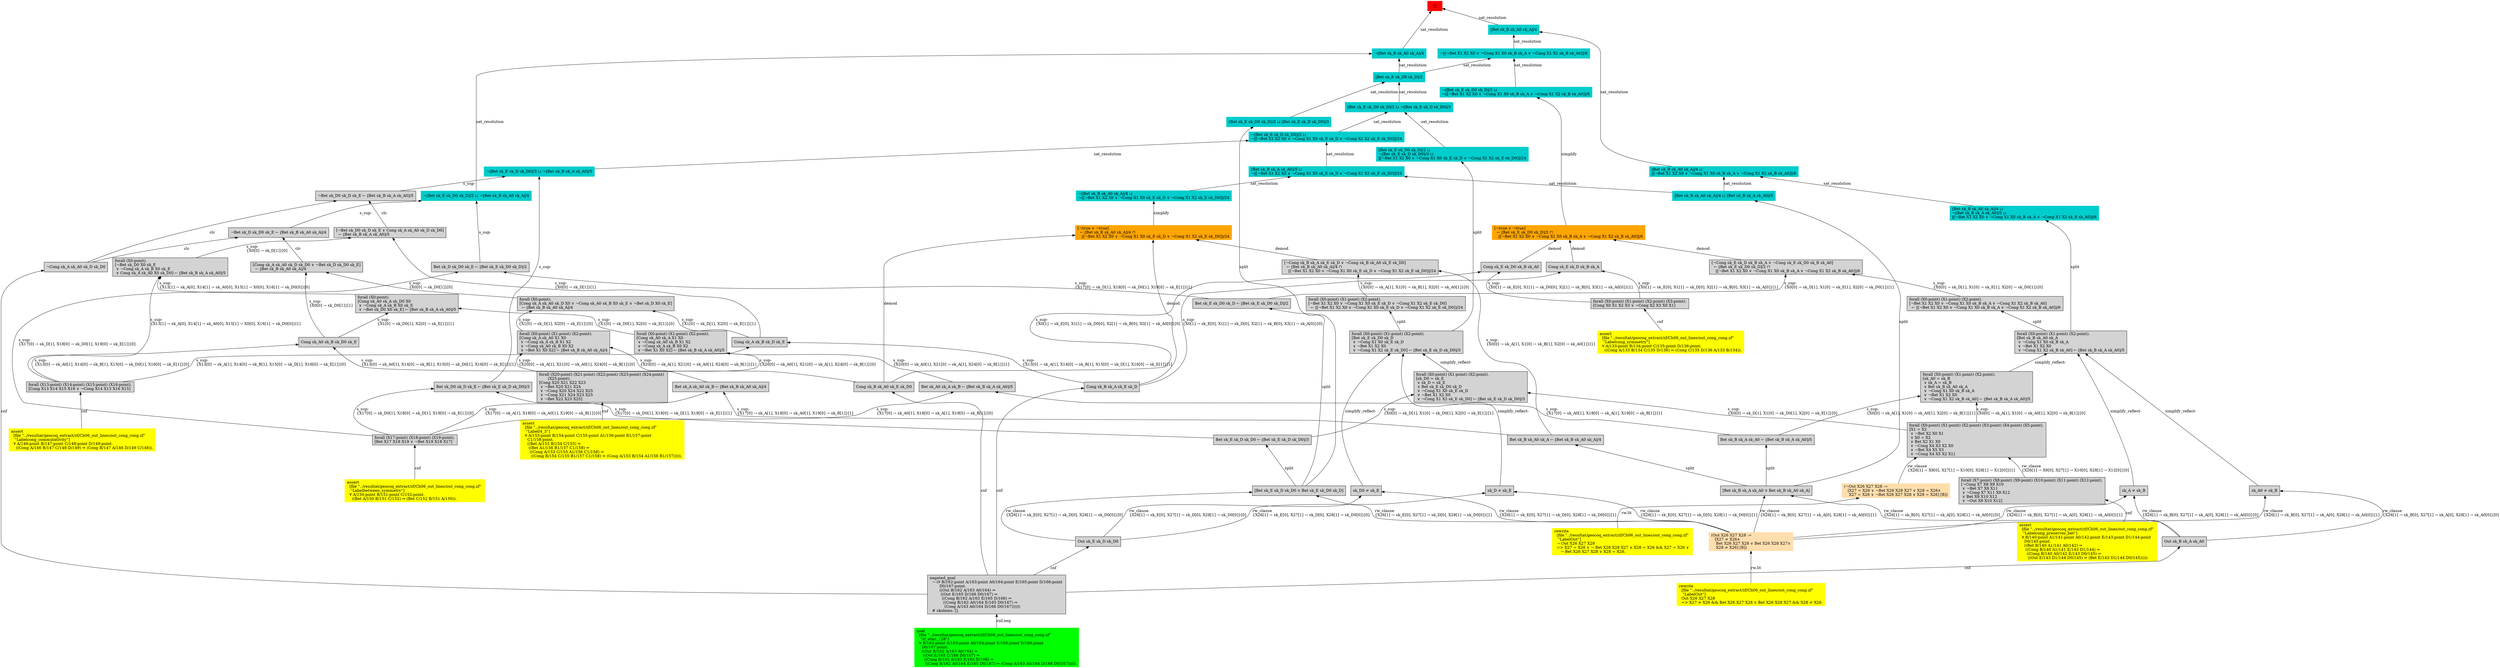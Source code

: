 digraph "unsat_graph" {
  vertex_0 [color=red, label="[]", shape=box, style=filled];
  vertex_0 -> vertex_1 [label="sat_resolution", dir="back"];
  vertex_1 [color=cyan3, shape=box, label="¬⟦Bet sk_B sk_A0 sk_A⟧/4\l", style=filled];
  vertex_1 -> vertex_2 [label="sat_resolution", dir="back"];
  vertex_2 [color=cyan3, shape=box, label="⟦Bet sk_E sk_D0 sk_D⟧/2\l", style=filled];
  vertex_2 -> vertex_3 [label="sat_resolution", dir="back"];
  vertex_3 [color=cyan3, shape=box, label="⟦Bet sk_E sk_D0 sk_D⟧/2 ⊔ ⟦Bet sk_E sk_D sk_D0⟧/3\l", style=filled];
  vertex_3 -> vertex_4 [label="split", dir="back"];
  vertex_4 [shape=box, label="[Bet sk_E sk_D sk_D0 ∨ Bet sk_E sk_D0 sk_D]\l", style=filled];
  vertex_4 -> vertex_5 [label="rw_clause\l\{X26[1] → sk_E[0], X27[1] → sk_D[0], X28[1] → sk_D0[0]\}[1]\l", dir="back"];
  vertex_5 [color=navajowhite, shape=box, label="(Out X26 X27 X28 :=\l   [X27 ≠ X26∧\l    Bet X26 X27 X28 ∨ Bet X26 X28 X27∧\l    X28 ≠ X26] [B])\l", style=filled];
  vertex_5 -> vertex_6 [label="rw.lit", dir="back"];
  vertex_6 [color=yellow, shape=box, label="rewrite\l  [file \"../resultat/geocoq_extract/zf/Ch06_out_lines/out_cong_cong.zf\" \l   \"LabelOut\"]\l  Out X26 X27 X28\l  =\> X27 ≠ X26 && Bet X26 X27 X28 ∨ Bet X26 X28 X27 && X28 ≠ X26.\l", style=filled];
  vertex_4 -> vertex_7 [label="rw_clause\l\{X26[1] → sk_E[0], X27[1] → sk_D[0], X28[1] → sk_D0[0]\}[0]\l", dir="back"];
  vertex_7 [shape=box, label="Out sk_E sk_D sk_D0\l", style=filled];
  vertex_7 -> vertex_8 [label="cnf", dir="back"];
  vertex_8 [shape=box, label="negated_goal\l  ¬ (∀ B/162:point A/163:point A0/164:point E/165:point D/166:point \l        D0/167:point.\l        ((Out B/162 A/163 A0/164) ⇒\l         ((Out E/165 D/166 D0/167) ⇒\l          ((Cong B/162 A/163 E/165 D/166) ⇒\l           ((Cong B/162 A0/164 E/165 D0/167) ⇒\l            (Cong A/163 A0/164 D/166 D0/167))))))\l  # skolems: [].\l", style=filled];
  vertex_8 -> vertex_9 [label="cnf.neg", dir="back"];
  vertex_9 [color=green, shape=box, label="goal\l  [file \"../resultat/geocoq_extract/zf/Ch06_out_lines/out_cong_cong.zf\" \l   \"zf_stmt_128\"]\l  ∀ B/162:point A/163:point A0/164:point E/165:point D/166:point \l    D0/167:point.\l    ((Out B/162 A/163 A0/164) ⇒\l     ((Out E/165 D/166 D0/167) ⇒\l      ((Cong B/162 A/163 E/165 D/166) ⇒\l       ((Cong B/162 A0/164 E/165 D0/167) ⇒ (Cong A/163 A0/164 D/166 D0/167))))).\l", style=filled];
  vertex_2 -> vertex_10 [label="sat_resolution", dir="back"];
  vertex_10 [color=cyan3, shape=box, label="⟦Bet sk_E sk_D0 sk_D⟧/2 ⊔ ¬⟦Bet sk_E sk_D sk_D0⟧/3\l", style=filled];
  vertex_10 -> vertex_11 [label="sat_resolution", dir="back"];
  vertex_11 [color=cyan3, shape=box, label="⟦Bet sk_E sk_D0 sk_D⟧/2 ⊔ \l¬⟦Bet sk_E sk_D sk_D0⟧/3 ⊔ \l⟦[¬Bet X1 X2 X0 ∨ ¬Cong X1 X0 sk_E sk_D ∨ ¬Cong X1 X2 sk_E sk_D0]⟧/24\l", style=filled];
  vertex_11 -> vertex_12 [label="split", dir="back"];
  vertex_12 [shape=box, label="forall (X0:point) (X1:point) (X2:point).\l[Bet sk_E sk_D0 sk_D\l ∨ ¬Cong X1 X0 sk_E sk_D\l ∨ ¬Bet X1 X2 X0\l ∨ ¬Cong X1 X2 sk_E sk_D0] ← ⟦Bet sk_E sk_D sk_D0⟧/3\l", style=filled];
  vertex_12 -> vertex_13 [label="simplify_reflect-", dir="back"];
  vertex_13 [shape=box, label="sk_D0 ≠ sk_E\l", style=filled];
  vertex_13 -> vertex_5 [label="rw_clause\l\{X26[1] → sk_E[0], X27[1] → sk_D[0], X28[1] → sk_D0[0]\}[1]\l", dir="back"];
  vertex_13 -> vertex_7 [label="rw_clause\l\{X26[1] → sk_E[0], X27[1] → sk_D[0], X28[1] → sk_D0[0]\}[0]\l", dir="back"];
  vertex_12 -> vertex_14 [label="simplify_reflect-", dir="back"];
  vertex_14 [shape=box, label="sk_D ≠ sk_E\l", style=filled];
  vertex_14 -> vertex_5 [label="rw_clause\l\{X26[1] → sk_E[0], X27[1] → sk_D[0], X28[1] → sk_D0[0]\}[1]\l", dir="back"];
  vertex_14 -> vertex_7 [label="rw_clause\l\{X26[1] → sk_E[0], X27[1] → sk_D[0], X28[1] → sk_D0[0]\}[0]\l", dir="back"];
  vertex_12 -> vertex_15 [label="simplify_reflect-", dir="back"];
  vertex_15 [shape=box, label="forall (X0:point) (X1:point) (X2:point).\l[sk_D0 = sk_E\l ∨ sk_D = sk_E\l ∨ Bet sk_E sk_D0 sk_D\l ∨ ¬Cong X1 X0 sk_E sk_D\l ∨ ¬Bet X1 X2 X0\l ∨ ¬Cong X1 X2 sk_E sk_D0] ← ⟦Bet sk_E sk_D sk_D0⟧/3\l", style=filled];
  vertex_15 -> vertex_16 [label="s_sup-\l\{X0[0] → sk_D[1], X1[0] → sk_D0[1], X2[0] → sk_E[1]\}[0]\l", dir="back"];
  vertex_16 [shape=box, label="forall (X0:point) (X1:point) (X2:point) (X3:point) (X4:point) (X5:point).\l[X1 = X2\l ∨ ¬Bet X2 X0 X1\l ∨ X0 = X2\l ∨ Bet X2 X1 X0\l ∨ ¬Cong X4 X3 X2 X0\l ∨ ¬Bet X4 X5 X3\l ∨ ¬Cong X4 X5 X2 X1]\l", style=filled];
  vertex_16 -> vertex_17 [label="rw_clause\l\{X26[1] → X9[0], X27[1] → X10[0], X28[1] → X12[0]\}[1]\l", dir="back"];
  vertex_17 [color=navajowhite, shape=box, label="(¬Out X26 X27 X28 :=\l   [X27 = X26 ∨ ¬Bet X26 X28 X27 ∨ X28 = X26∧\l    X27 = X26 ∨ ¬Bet X26 X27 X28 ∨ X28 = X26] [B])\l", style=filled];
  vertex_17 -> vertex_18 [label="rw.lit", dir="back"];
  vertex_18 [color=yellow, shape=box, label="rewrite\l  [file \"../resultat/geocoq_extract/zf/Ch06_out_lines/out_cong_cong.zf\" \l   \"LabelOut\"]\l  ¬ Out X26 X27 X28\l  =\> X27 = X26 ∨ ¬ Bet X26 X28 X27 ∨ X28 = X26 && X27 = X26 ∨ \l     ¬ Bet X26 X27 X28 ∨ X28 = X26.\l", style=filled];
  vertex_16 -> vertex_19 [label="rw_clause\l\{X26[1] → X9[0], X27[1] → X10[0], X28[1] → X12[0]\}[0]\l", dir="back"];
  vertex_19 [shape=box, label="forall (X7:point) (X8:point) (X9:point) (X10:point) (X11:point) (X12:point).\l[¬Cong X7 X8 X9 X10\l ∨ ¬Bet X7 X8 X11\l ∨ ¬Cong X7 X11 X9 X12\l ∨ Bet X9 X10 X12\l ∨ ¬Out X9 X10 X12]\l", style=filled];
  vertex_19 -> vertex_20 [label="cnf", dir="back"];
  vertex_20 [color=yellow, shape=box, label="assert\l  [file \"../resultat/geocoq_extract/zf/Ch06_out_lines/out_cong_cong.zf\" \l   \"Labelcong_preserves_bet\"]\l  ∀ B/140:point A1/141:point A0/142:point E/143:point D1/144:point \l    D0/145:point.\l    ((Bet B/140 A1/141 A0/142) ⇒\l     ((Cong B/140 A1/141 E/143 D1/144) ⇒\l      ((Cong B/140 A0/142 E/143 D0/145) ⇒\l       ((Out E/143 D1/144 D0/145) ⇒ (Bet E/143 D1/144 D0/145))))).\l", style=filled];
  vertex_15 -> vertex_21 [label="s_sup-\l\{X0[0] → sk_D[1], X1[0] → sk_D0[1], X2[0] → sk_E[1]\}[1]\l", dir="back"];
  vertex_21 [shape=box, label="Bet sk_E sk_D sk_D0 ← ⟦Bet sk_E sk_D sk_D0⟧/3\l", style=filled];
  vertex_21 -> vertex_4 [label="split", dir="back"];
  vertex_10 -> vertex_22 [label="sat_resolution", dir="back"];
  vertex_22 [color=cyan3, shape=box, label="¬⟦Bet sk_E sk_D sk_D0⟧/3 ⊔ \l¬⟦[¬Bet X1 X2 X0 ∨ ¬Cong X1 X0 sk_E sk_D ∨ ¬Cong X1 X2 sk_E sk_D0]⟧/24\l", style=filled];
  vertex_22 -> vertex_23 [label="sat_resolution", dir="back"];
  vertex_23 [color=cyan3, shape=box, label="¬⟦Bet sk_E sk_D sk_D0⟧/3 ⊔ ¬⟦Bet sk_B sk_A sk_A0⟧/5\l", style=filled];
  vertex_23 -> vertex_24 [label="s_sup-\l", dir="back"];
  vertex_24 [shape=box, label="¬Bet sk_D0 sk_D sk_E ← ⟦Bet sk_B sk_A sk_A0⟧/5\l", style=filled];
  vertex_24 -> vertex_25 [label="clc", dir="back"];
  vertex_25 [shape=box, label="¬Cong sk_A sk_A0 sk_D sk_D0\l", style=filled];
  vertex_25 -> vertex_8 [label="cnf", dir="back"];
  vertex_24 -> vertex_26 [label="clc", dir="back"];
  vertex_26 [shape=box, label="[¬Bet sk_D0 sk_D sk_E ∨ Cong sk_A sk_A0 sk_D sk_D0]\l  ← ⟦Bet sk_B sk_A sk_A0⟧/5\l", style=filled];
  vertex_26 -> vertex_27 [label="s_sup-\l\{X0[0] → sk_D[1]\}[0]\l", dir="back"];
  vertex_27 [shape=box, label="forall (X0:point).\l[¬Bet sk_D0 X0 sk_E\l ∨ ¬Cong sk_A sk_B X0 sk_E\l ∨ Cong sk_A sk_A0 X0 sk_D0] ← ⟦Bet sk_B sk_A sk_A0⟧/5\l", style=filled];
  vertex_27 -> vertex_28 [label="s_sup-\l\{X13[1] → sk_A[0], X14[1] → sk_A0[0], X15[1] → X0[0], X16[1] → sk_D0[0]\}[1]\l", dir="back"];
  vertex_28 [shape=box, label="forall (X13:point) (X14:point) (X15:point) (X16:point).\l[Cong X13 X14 X15 X16 ∨ ¬Cong X14 X13 X16 X15]\l", style=filled];
  vertex_28 -> vertex_29 [label="cnf", dir="back"];
  vertex_29 [color=yellow, shape=box, label="assert\l  [file \"../resultat/geocoq_extract/zf/Ch06_out_lines/out_cong_cong.zf\" \l   \"Labelcong_commutativity\"]\l  ∀ A/146:point B/147:point C/148:point D/149:point.\l    ((Cong A/146 B/147 C/148 D/149) ⇒ (Cong B/147 A/146 D/149 C/148)).\l", style=filled];
  vertex_27 -> vertex_30 [label="s_sup-\l\{X13[1] → sk_A[0], X14[1] → sk_A0[0], X15[1] → X0[0], X16[1] → sk_D0[0]\}[0]\l", dir="back"];
  vertex_30 [shape=box, label="forall (X0:point).\l[Cong sk_A0 sk_A sk_D0 X0\l ∨ ¬Cong sk_A sk_B X0 sk_E\l ∨ ¬Bet sk_D0 X0 sk_E] ← ⟦Bet sk_B sk_A sk_A0⟧/5\l", style=filled];
  vertex_30 -> vertex_31 [label="s_sup-\l\{X1[0] → sk_D0[1], X2[0] → sk_E[1]\}[0]\l", dir="back"];
  vertex_31 [shape=box, label="forall (X0:point) (X1:point) (X2:point).\l[Cong sk_A0 sk_A X1 X0\l ∨ ¬Cong sk_A0 sk_B X1 X2\l ∨ ¬Cong sk_A sk_B X0 X2\l ∨ ¬Bet X1 X0 X2] ← ⟦Bet sk_B sk_A sk_A0⟧/5\l", style=filled];
  vertex_31 -> vertex_32 [label="s_sup-\l\{X20[0] → sk_A0[1], X21[0] → sk_A[1], X24[0] → sk_B[1]\}[0]\l", dir="back"];
  vertex_32 [shape=box, label="forall (X20:point) (X21:point) (X22:point) (X23:point) (X24:point) \l       (X25:point).\l[Cong X20 X21 X22 X23\l ∨ ¬Bet X20 X21 X24\l ∨ ¬Cong X20 X24 X22 X25\l ∨ ¬Cong X21 X24 X23 X25\l ∨ ¬Bet X22 X23 X25]\l", style=filled];
  vertex_32 -> vertex_33 [label="cnf", dir="back"];
  vertex_33 [color=yellow, shape=box, label="assert\l  [file \"../resultat/geocoq_extract/zf/Ch06_out_lines/out_cong_cong.zf\" \l   \"Labell4_3\"]\l  ∀ A/153:point B/154:point C/155:point A1/156:point B1/157:point \l    C1/158:point.\l    ((Bet A/153 B/154 C/155) ⇒\l     ((Bet A1/156 B1/157 C1/158) ⇒\l      ((Cong A/153 C/155 A1/156 C1/158) ⇒\l       ((Cong B/154 C/155 B1/157 C1/158) ⇒ (Cong A/153 B/154 A1/156 B1/157))))).\l", style=filled];
  vertex_31 -> vertex_34 [label="s_sup-\l\{X20[0] → sk_A0[1], X21[0] → sk_A[1], X24[0] → sk_B[1]\}[1]\l", dir="back"];
  vertex_34 [shape=box, label="Bet sk_A0 sk_A sk_B ← ⟦Bet sk_B sk_A sk_A0⟧/5\l", style=filled];
  vertex_34 -> vertex_35 [label="s_sup-\l\{X17[0] → sk_A0[1], X18[0] → sk_A[1], X19[0] → sk_B[1]\}[0]\l", dir="back"];
  vertex_35 [shape=box, label="forall (X17:point) (X18:point) (X19:point).\l[Bet X17 X18 X19 ∨ ¬Bet X19 X18 X17]\l", style=filled];
  vertex_35 -> vertex_36 [label="cnf", dir="back"];
  vertex_36 [color=yellow, shape=box, label="assert\l  [file \"../resultat/geocoq_extract/zf/Ch06_out_lines/out_cong_cong.zf\" \l   \"Labelbetween_symmetry\"]\l  ∀ A/150:point B/151:point C/152:point.\l    ((Bet A/150 B/151 C/152) ⇒ (Bet C/152 B/151 A/150)).\l", style=filled];
  vertex_34 -> vertex_37 [label="s_sup-\l\{X17[0] → sk_A0[1], X18[0] → sk_A[1], X19[0] → sk_B[1]\}[1]\l", dir="back"];
  vertex_37 [shape=box, label="Bet sk_B sk_A sk_A0 ← ⟦Bet sk_B sk_A sk_A0⟧/5\l", style=filled];
  vertex_37 -> vertex_38 [label="split", dir="back"];
  vertex_38 [shape=box, label="[Bet sk_B sk_A sk_A0 ∨ Bet sk_B sk_A0 sk_A]\l", style=filled];
  vertex_38 -> vertex_5 [label="rw_clause\l\{X26[1] → sk_B[0], X27[1] → sk_A[0], X28[1] → sk_A0[0]\}[1]\l", dir="back"];
  vertex_38 -> vertex_39 [label="rw_clause\l\{X26[1] → sk_B[0], X27[1] → sk_A[0], X28[1] → sk_A0[0]\}[0]\l", dir="back"];
  vertex_39 [shape=box, label="Out sk_B sk_A sk_A0\l", style=filled];
  vertex_39 -> vertex_8 [label="cnf", dir="back"];
  vertex_30 -> vertex_40 [label="s_sup-\l\{X1[0] → sk_D0[1], X2[0] → sk_E[1]\}[1]\l", dir="back"];
  vertex_40 [shape=box, label="Cong sk_A0 sk_B sk_D0 sk_E\l", style=filled];
  vertex_40 -> vertex_28 [label="s_sup-\l\{X13[0] → sk_A0[1], X14[0] → sk_B[1], X15[0] → sk_D0[1], X16[0] → sk_E[1]\}[0]\l", dir="back"];
  vertex_40 -> vertex_41 [label="s_sup-\l\{X13[0] → sk_A0[1], X14[0] → sk_B[1], X15[0] → sk_D0[1], X16[0] → sk_E[1]\}[1]\l", dir="back"];
  vertex_41 [shape=box, label="Cong sk_B sk_A0 sk_E sk_D0\l", style=filled];
  vertex_41 -> vertex_8 [label="cnf", dir="back"];
  vertex_26 -> vertex_42 [label="s_sup-\l\{X0[0] → sk_D[1]\}[1]\l", dir="back"];
  vertex_42 [shape=box, label="Cong sk_A sk_B sk_D sk_E\l", style=filled];
  vertex_42 -> vertex_28 [label="s_sup-\l\{X13[0] → sk_A[1], X14[0] → sk_B[1], X15[0] → sk_D[1], X16[0] → sk_E[1]\}[0]\l", dir="back"];
  vertex_42 -> vertex_43 [label="s_sup-\l\{X13[0] → sk_A[1], X14[0] → sk_B[1], X15[0] → sk_D[1], X16[0] → sk_E[1]\}[1]\l", dir="back"];
  vertex_43 [shape=box, label="Cong sk_B sk_A sk_E sk_D\l", style=filled];
  vertex_43 -> vertex_8 [label="cnf", dir="back"];
  vertex_23 -> vertex_44 [label="s_sup-\l", dir="back"];
  vertex_44 [shape=box, label="Bet sk_D0 sk_D sk_E ← ⟦Bet sk_E sk_D sk_D0⟧/3\l", style=filled];
  vertex_44 -> vertex_35 [label="s_sup-\l\{X17[0] → sk_D0[1], X18[0] → sk_D[1], X19[0] → sk_E[1]\}[0]\l", dir="back"];
  vertex_44 -> vertex_21 [label="s_sup-\l\{X17[0] → sk_D0[1], X18[0] → sk_D[1], X19[0] → sk_E[1]\}[1]\l", dir="back"];
  vertex_22 -> vertex_45 [label="sat_resolution", dir="back"];
  vertex_45 [color=cyan3, shape=box, label="⟦Bet sk_B sk_A sk_A0⟧/5 ⊔ \l¬⟦[¬Bet X1 X2 X0 ∨ ¬Cong X1 X0 sk_E sk_D ∨ ¬Cong X1 X2 sk_E sk_D0]⟧/24\l", style=filled];
  vertex_45 -> vertex_46 [label="sat_resolution", dir="back"];
  vertex_46 [color=cyan3, shape=box, label="¬⟦Bet sk_B sk_A0 sk_A⟧/4 ⊔ \l¬⟦[¬Bet X1 X2 X0 ∨ ¬Cong X1 X0 sk_E sk_D ∨ ¬Cong X1 X2 sk_E sk_D0]⟧/24\l", style=filled];
  vertex_46 -> vertex_47 [label="simplify", dir="back"];
  vertex_47 [color=orange, shape=box, label="[¬true ∨ ¬true]\l  ← ⟦Bet sk_B sk_A0 sk_A⟧/4 ⊓ \l    ⟦[¬Bet X1 X2 X0 ∨ ¬Cong X1 X0 sk_E sk_D ∨ ¬Cong X1 X2 sk_E sk_D0]⟧/24\l", style=filled];
  vertex_47 -> vertex_41 [label="demod", dir="back"];
  vertex_47 -> vertex_43 [label="demod", dir="back"];
  vertex_47 -> vertex_48 [label="demod", dir="back"];
  vertex_48 [shape=box, label="[¬Cong sk_B sk_A sk_E sk_D ∨ ¬Cong sk_B sk_A0 sk_E sk_D0]\l  ← ⟦Bet sk_B sk_A0 sk_A⟧/4 ⊓ \l    ⟦[¬Bet X1 X2 X0 ∨ ¬Cong X1 X0 sk_E sk_D ∨ ¬Cong X1 X2 sk_E sk_D0]⟧/24\l", style=filled];
  vertex_48 -> vertex_49 [label="s_sup-\l\{X0[0] → sk_A[1], X1[0] → sk_B[1], X2[0] → sk_A0[1]\}[0]\l", dir="back"];
  vertex_49 [shape=box, label="forall (X0:point) (X1:point) (X2:point).\l[¬Bet X1 X2 X0 ∨ ¬Cong X1 X0 sk_E sk_D ∨ ¬Cong X1 X2 sk_E sk_D0]\l  ← ⟦[¬Bet X1 X2 X0 ∨ ¬Cong X1 X0 sk_E sk_D ∨ ¬Cong X1 X2 sk_E sk_D0]⟧/24\l", style=filled];
  vertex_49 -> vertex_12 [label="split", dir="back"];
  vertex_48 -> vertex_50 [label="s_sup-\l\{X0[0] → sk_A[1], X1[0] → sk_B[1], X2[0] → sk_A0[1]\}[1]\l", dir="back"];
  vertex_50 [shape=box, label="Bet sk_B sk_A0 sk_A ← ⟦Bet sk_B sk_A0 sk_A⟧/4\l", style=filled];
  vertex_50 -> vertex_38 [label="split", dir="back"];
  vertex_45 -> vertex_51 [label="sat_resolution", dir="back"];
  vertex_51 [color=cyan3, shape=box, label="⟦Bet sk_B sk_A0 sk_A⟧/4 ⊔ ⟦Bet sk_B sk_A sk_A0⟧/5\l", style=filled];
  vertex_51 -> vertex_38 [label="split", dir="back"];
  vertex_1 -> vertex_52 [label="sat_resolution", dir="back"];
  vertex_52 [color=cyan3, shape=box, label="¬⟦Bet sk_E sk_D0 sk_D⟧/2 ⊔ ¬⟦Bet sk_B sk_A0 sk_A⟧/4\l", style=filled];
  vertex_52 -> vertex_53 [label="s_sup-\l", dir="back"];
  vertex_53 [shape=box, label="¬Bet sk_D sk_D0 sk_E ← ⟦Bet sk_B sk_A0 sk_A⟧/4\l", style=filled];
  vertex_53 -> vertex_25 [label="clc", dir="back"];
  vertex_53 -> vertex_54 [label="clc", dir="back"];
  vertex_54 [shape=box, label="[Cong sk_A sk_A0 sk_D sk_D0 ∨ ¬Bet sk_D sk_D0 sk_E]\l  ← ⟦Bet sk_B sk_A0 sk_A⟧/4\l", style=filled];
  vertex_54 -> vertex_55 [label="s_sup-\l\{X0[0] → sk_D0[1]\}[0]\l", dir="back"];
  vertex_55 [shape=box, label="forall (X0:point).\l[Cong sk_A sk_A0 sk_D X0 ∨ ¬Cong sk_A0 sk_B X0 sk_E ∨ ¬Bet sk_D X0 sk_E]\l  ← ⟦Bet sk_B sk_A0 sk_A⟧/4\l", style=filled];
  vertex_55 -> vertex_56 [label="s_sup-\l\{X1[0] → sk_D[1], X2[0] → sk_E[1]\}[0]\l", dir="back"];
  vertex_56 [shape=box, label="forall (X0:point) (X1:point) (X2:point).\l[Cong sk_A sk_A0 X1 X0\l ∨ ¬Cong sk_A sk_B X1 X2\l ∨ ¬Cong sk_A0 sk_B X0 X2\l ∨ ¬Bet X1 X0 X2] ← ⟦Bet sk_B sk_A0 sk_A⟧/4\l", style=filled];
  vertex_56 -> vertex_32 [label="s_sup-\l\{X20[0] → sk_A[1], X21[0] → sk_A0[1], X24[0] → sk_B[1]\}[0]\l", dir="back"];
  vertex_56 -> vertex_57 [label="s_sup-\l\{X20[0] → sk_A[1], X21[0] → sk_A0[1], X24[0] → sk_B[1]\}[1]\l", dir="back"];
  vertex_57 [shape=box, label="Bet sk_A sk_A0 sk_B ← ⟦Bet sk_B sk_A0 sk_A⟧/4\l", style=filled];
  vertex_57 -> vertex_35 [label="s_sup-\l\{X17[0] → sk_A[1], X18[0] → sk_A0[1], X19[0] → sk_B[1]\}[0]\l", dir="back"];
  vertex_57 -> vertex_50 [label="s_sup-\l\{X17[0] → sk_A[1], X18[0] → sk_A0[1], X19[0] → sk_B[1]\}[1]\l", dir="back"];
  vertex_55 -> vertex_42 [label="s_sup-\l\{X1[0] → sk_D[1], X2[0] → sk_E[1]\}[1]\l", dir="back"];
  vertex_54 -> vertex_40 [label="s_sup-\l\{X0[0] → sk_D0[1]\}[1]\l", dir="back"];
  vertex_52 -> vertex_58 [label="s_sup-\l", dir="back"];
  vertex_58 [shape=box, label="Bet sk_D sk_D0 sk_E ← ⟦Bet sk_E sk_D0 sk_D⟧/2\l", style=filled];
  vertex_58 -> vertex_35 [label="s_sup-\l\{X17[0] → sk_D[1], X18[0] → sk_D0[1], X19[0] → sk_E[1]\}[0]\l", dir="back"];
  vertex_58 -> vertex_59 [label="s_sup-\l\{X17[0] → sk_D[1], X18[0] → sk_D0[1], X19[0] → sk_E[1]\}[1]\l", dir="back"];
  vertex_59 [shape=box, label="Bet sk_E sk_D0 sk_D ← ⟦Bet sk_E sk_D0 sk_D⟧/2\l", style=filled];
  vertex_59 -> vertex_4 [label="split", dir="back"];
  vertex_0 -> vertex_60 [label="sat_resolution", dir="back"];
  vertex_60 [color=cyan3, shape=box, label="⟦Bet sk_B sk_A0 sk_A⟧/4\l", style=filled];
  vertex_60 -> vertex_61 [label="sat_resolution", dir="back"];
  vertex_61 [color=cyan3, shape=box, label="¬⟦[¬Bet X1 X2 X0 ∨ ¬Cong X1 X0 sk_B sk_A ∨ ¬Cong X1 X2 sk_B sk_A0]⟧/6\l", style=filled];
  vertex_61 -> vertex_2 [label="sat_resolution", dir="back"];
  vertex_61 -> vertex_62 [label="sat_resolution", dir="back"];
  vertex_62 [color=cyan3, shape=box, label="¬⟦Bet sk_E sk_D0 sk_D⟧/2 ⊔ \l¬⟦[¬Bet X1 X2 X0 ∨ ¬Cong X1 X0 sk_B sk_A ∨ ¬Cong X1 X2 sk_B sk_A0]⟧/6\l", style=filled];
  vertex_62 -> vertex_63 [label="simplify", dir="back"];
  vertex_63 [color=orange, shape=box, label="[¬true ∨ ¬true]\l  ← ⟦Bet sk_E sk_D0 sk_D⟧/2 ⊓ \l    ⟦[¬Bet X1 X2 X0 ∨ ¬Cong X1 X0 sk_B sk_A ∨ ¬Cong X1 X2 sk_B sk_A0]⟧/6\l", style=filled];
  vertex_63 -> vertex_64 [label="demod", dir="back"];
  vertex_64 [shape=box, label="Cong sk_E sk_D0 sk_B sk_A0\l", style=filled];
  vertex_64 -> vertex_65 [label="s_sup-\l\{X0[1] → sk_E[0], X1[1] → sk_D0[0], X2[1] → sk_B[0], X3[1] → sk_A0[0]\}[1]\l", dir="back"];
  vertex_65 [shape=box, label="forall (X0:point) (X1:point) (X2:point) (X3:point).\l[Cong X0 X1 X2 X3 ∨ ¬Cong X2 X3 X0 X1]\l", style=filled];
  vertex_65 -> vertex_66 [label="cnf", dir="back"];
  vertex_66 [color=yellow, shape=box, label="assert\l  [file \"../resultat/geocoq_extract/zf/Ch06_out_lines/out_cong_cong.zf\" \l   \"Labelcong_symmetry\"]\l  ∀ A/133:point B/134:point C/135:point D/136:point.\l    ((Cong A/133 B/134 C/135 D/136) ⇒ (Cong C/135 D/136 A/133 B/134)).\l", style=filled];
  vertex_64 -> vertex_41 [label="s_sup-\l\{X0[1] → sk_E[0], X1[1] → sk_D0[0], X2[1] → sk_B[0], X3[1] → sk_A0[0]\}[0]\l", dir="back"];
  vertex_63 -> vertex_67 [label="demod", dir="back"];
  vertex_67 [shape=box, label="Cong sk_E sk_D sk_B sk_A\l", style=filled];
  vertex_67 -> vertex_65 [label="s_sup-\l\{X0[1] → sk_E[0], X1[1] → sk_D[0], X2[1] → sk_B[0], X3[1] → sk_A[0]\}[1]\l", dir="back"];
  vertex_67 -> vertex_43 [label="s_sup-\l\{X0[1] → sk_E[0], X1[1] → sk_D[0], X2[1] → sk_B[0], X3[1] → sk_A[0]\}[0]\l", dir="back"];
  vertex_63 -> vertex_68 [label="demod", dir="back"];
  vertex_68 [shape=box, label="[¬Cong sk_E sk_D sk_B sk_A ∨ ¬Cong sk_E sk_D0 sk_B sk_A0]\l  ← ⟦Bet sk_E sk_D0 sk_D⟧/2 ⊓ \l    ⟦[¬Bet X1 X2 X0 ∨ ¬Cong X1 X0 sk_B sk_A ∨ ¬Cong X1 X2 sk_B sk_A0]⟧/6\l", style=filled];
  vertex_68 -> vertex_69 [label="s_sup-\l\{X0[0] → sk_D[1], X1[0] → sk_E[1], X2[0] → sk_D0[1]\}[0]\l", dir="back"];
  vertex_69 [shape=box, label="forall (X0:point) (X1:point) (X2:point).\l[¬Bet X1 X2 X0 ∨ ¬Cong X1 X0 sk_B sk_A ∨ ¬Cong X1 X2 sk_B sk_A0]\l  ← ⟦[¬Bet X1 X2 X0 ∨ ¬Cong X1 X0 sk_B sk_A ∨ ¬Cong X1 X2 sk_B sk_A0]⟧/6\l", style=filled];
  vertex_69 -> vertex_70 [label="split", dir="back"];
  vertex_70 [shape=box, label="forall (X0:point) (X1:point) (X2:point).\l[Bet sk_B sk_A0 sk_A\l ∨ ¬Cong X1 X0 sk_B sk_A\l ∨ ¬Bet X1 X2 X0\l ∨ ¬Cong X1 X2 sk_B sk_A0] ← ⟦Bet sk_B sk_A sk_A0⟧/5\l", style=filled];
  vertex_70 -> vertex_71 [label="simplify_reflect-", dir="back"];
  vertex_71 [shape=box, label="sk_A0 ≠ sk_B\l", style=filled];
  vertex_71 -> vertex_5 [label="rw_clause\l\{X26[1] → sk_B[0], X27[1] → sk_A[0], X28[1] → sk_A0[0]\}[1]\l", dir="back"];
  vertex_71 -> vertex_39 [label="rw_clause\l\{X26[1] → sk_B[0], X27[1] → sk_A[0], X28[1] → sk_A0[0]\}[0]\l", dir="back"];
  vertex_70 -> vertex_72 [label="simplify_reflect-", dir="back"];
  vertex_72 [shape=box, label="sk_A ≠ sk_B\l", style=filled];
  vertex_72 -> vertex_5 [label="rw_clause\l\{X26[1] → sk_B[0], X27[1] → sk_A[0], X28[1] → sk_A0[0]\}[1]\l", dir="back"];
  vertex_72 -> vertex_39 [label="rw_clause\l\{X26[1] → sk_B[0], X27[1] → sk_A[0], X28[1] → sk_A0[0]\}[0]\l", dir="back"];
  vertex_70 -> vertex_73 [label="simplify_reflect-", dir="back"];
  vertex_73 [shape=box, label="forall (X0:point) (X1:point) (X2:point).\l[sk_A0 = sk_B\l ∨ sk_A = sk_B\l ∨ Bet sk_B sk_A0 sk_A\l ∨ ¬Cong X1 X0 sk_B sk_A\l ∨ ¬Bet X1 X2 X0\l ∨ ¬Cong X1 X2 sk_B sk_A0] ← ⟦Bet sk_B sk_A sk_A0⟧/5\l", style=filled];
  vertex_73 -> vertex_16 [label="s_sup-\l\{X0[0] → sk_A[1], X1[0] → sk_A0[1], X2[0] → sk_B[1]\}[0]\l", dir="back"];
  vertex_73 -> vertex_37 [label="s_sup-\l\{X0[0] → sk_A[1], X1[0] → sk_A0[1], X2[0] → sk_B[1]\}[1]\l", dir="back"];
  vertex_68 -> vertex_59 [label="s_sup-\l\{X0[0] → sk_D[1], X1[0] → sk_E[1], X2[0] → sk_D0[1]\}[1]\l", dir="back"];
  vertex_60 -> vertex_74 [label="sat_resolution", dir="back"];
  vertex_74 [color=cyan3, shape=box, label="⟦Bet sk_B sk_A0 sk_A⟧/4 ⊔ \l⟦[¬Bet X1 X2 X0 ∨ ¬Cong X1 X0 sk_B sk_A ∨ ¬Cong X1 X2 sk_B sk_A0]⟧/6\l", style=filled];
  vertex_74 -> vertex_51 [label="sat_resolution", dir="back"];
  vertex_74 -> vertex_75 [label="sat_resolution", dir="back"];
  vertex_75 [color=cyan3, shape=box, label="⟦Bet sk_B sk_A0 sk_A⟧/4 ⊔ \l¬⟦Bet sk_B sk_A sk_A0⟧/5 ⊔ \l⟦[¬Bet X1 X2 X0 ∨ ¬Cong X1 X0 sk_B sk_A ∨ ¬Cong X1 X2 sk_B sk_A0]⟧/6\l", style=filled];
  vertex_75 -> vertex_70 [label="split", dir="back"];
  }


